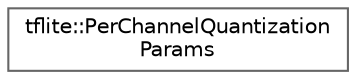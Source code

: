 digraph "Graphical Class Hierarchy"
{
 // LATEX_PDF_SIZE
  bgcolor="transparent";
  edge [fontname=Helvetica,fontsize=10,labelfontname=Helvetica,labelfontsize=10];
  node [fontname=Helvetica,fontsize=10,shape=box,height=0.2,width=0.4];
  rankdir="LR";
  Node0 [id="Node000000",label="tflite::PerChannelQuantization\lParams",height=0.2,width=0.4,color="grey40", fillcolor="white", style="filled",URL="$structtflite_1_1_per_channel_quantization_params.html",tooltip=" "];
}

